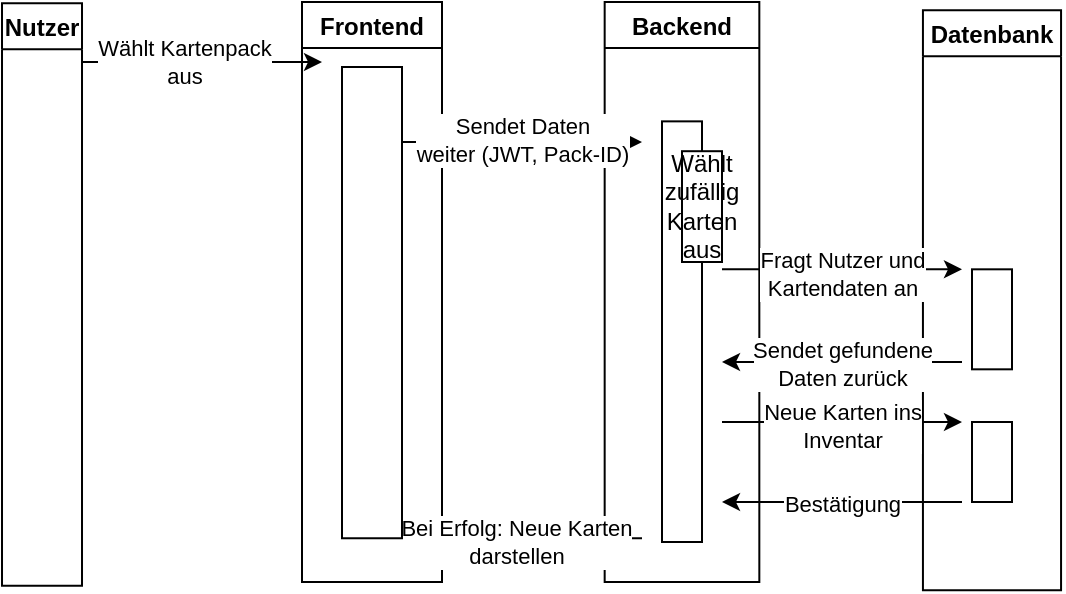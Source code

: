 <mxfile version="27.1.6">
  <diagram name="Anmeldung eines Nutzers" id="0">
    <mxGraphModel dx="790" dy="453" grid="1" gridSize="10" guides="1" tooltips="1" connect="1" arrows="1" fold="1" page="1" pageScale="1" pageWidth="600" pageHeight="200" math="0" shadow="0">
      <root>
        <mxCell id="0" />
        <mxCell id="1" parent="0" />
        <mxCell id="2" value="Nutzer" style="swimlane;horizontal=0;rotation=90;" parent="1" vertex="1">
          <mxGeometry x="-85.62" y="156.26" width="291.25" height="40" as="geometry" />
        </mxCell>
        <mxCell id="3" value="Frontend" style="swimlane;horizontal=0;rotation=90;container=0;" parent="1" vertex="1">
          <mxGeometry x="80" y="140" width="290" height="70" as="geometry" />
        </mxCell>
        <mxCell id="4" value="Backend" style="swimlane;horizontal=0;rotation=90;container=0;" parent="1" vertex="1">
          <mxGeometry x="235" y="136.33" width="290" height="77.33" as="geometry" />
        </mxCell>
        <mxCell id="CrXVt22Ujc1m_WxqW9t_-14" value="" style="endArrow=classic;html=1;rounded=0;" edge="1" parent="4">
          <mxGeometry width="50" height="50" relative="1" as="geometry">
            <mxPoint x="285" y="143.67" as="sourcePoint" />
            <mxPoint x="165" y="143.67" as="targetPoint" />
          </mxGeometry>
        </mxCell>
        <mxCell id="CrXVt22Ujc1m_WxqW9t_-15" value="Bestätigung" style="edgeLabel;html=1;align=center;verticalAlign=middle;resizable=0;points=[];" vertex="1" connectable="0" parent="CrXVt22Ujc1m_WxqW9t_-14">
          <mxGeometry x="-0.252" y="1" relative="1" as="geometry">
            <mxPoint x="-15" as="offset" />
          </mxGeometry>
        </mxCell>
        <mxCell id="5" value="Datenbank" style="swimlane;horizontal=0;rotation=90;container=0;" parent="1" vertex="1">
          <mxGeometry x="390" y="144.6" width="290" height="69.06" as="geometry" />
        </mxCell>
        <mxCell id="d6Bn9XBuzQaRhClG0Aky-25" value="" style="rounded=0;whiteSpace=wrap;html=1;" parent="5" vertex="1">
          <mxGeometry x="135" y="19.06" width="20" height="50" as="geometry" />
        </mxCell>
        <mxCell id="d6Bn9XBuzQaRhClG0Aky-26" value="" style="endArrow=classic;html=1;rounded=0;" parent="5" edge="1">
          <mxGeometry width="50" height="50" relative="1" as="geometry">
            <mxPoint x="130" y="65.4" as="sourcePoint" />
            <mxPoint x="10" y="65.4" as="targetPoint" />
          </mxGeometry>
        </mxCell>
        <mxCell id="d6Bn9XBuzQaRhClG0Aky-27" value="&lt;div&gt;Sendet gefundene&lt;/div&gt;&lt;div&gt;Daten zurück&lt;br&gt;&lt;/div&gt;" style="edgeLabel;html=1;align=center;verticalAlign=middle;resizable=0;points=[];" parent="d6Bn9XBuzQaRhClG0Aky-26" vertex="1" connectable="0">
          <mxGeometry x="-0.252" y="1" relative="1" as="geometry">
            <mxPoint x="-15" as="offset" />
          </mxGeometry>
        </mxCell>
        <mxCell id="d6Bn9XBuzQaRhClG0Aky-17" value="" style="endArrow=classic;html=1;rounded=0;" parent="5" edge="1">
          <mxGeometry width="50" height="50" relative="1" as="geometry">
            <mxPoint x="10" y="19.06" as="sourcePoint" />
            <mxPoint x="130" y="19.06" as="targetPoint" />
          </mxGeometry>
        </mxCell>
        <mxCell id="d6Bn9XBuzQaRhClG0Aky-18" value="&lt;div&gt;Fragt Nutzer und&lt;/div&gt;&lt;div&gt;Kartendaten an&lt;br&gt;&lt;/div&gt;" style="edgeLabel;html=1;align=center;verticalAlign=middle;resizable=0;points=[];" parent="d6Bn9XBuzQaRhClG0Aky-17" vertex="1" connectable="0">
          <mxGeometry x="0.205" y="-2" relative="1" as="geometry">
            <mxPoint x="-13" as="offset" />
          </mxGeometry>
        </mxCell>
        <mxCell id="d6Bn9XBuzQaRhClG0Aky-12" value="" style="endArrow=classic;html=1;rounded=0;" parent="1" edge="1">
          <mxGeometry width="50" height="50" relative="1" as="geometry">
            <mxPoint x="80" y="60" as="sourcePoint" />
            <mxPoint x="200" y="60" as="targetPoint" />
          </mxGeometry>
        </mxCell>
        <mxCell id="d6Bn9XBuzQaRhClG0Aky-13" value="&lt;div&gt;Wählt Kartenpack&lt;/div&gt;&lt;div&gt;aus&lt;br&gt;&lt;/div&gt;" style="edgeLabel;html=1;align=center;verticalAlign=middle;resizable=0;points=[];" parent="d6Bn9XBuzQaRhClG0Aky-12" vertex="1" connectable="0">
          <mxGeometry x="-0.129" relative="1" as="geometry">
            <mxPoint x="-2" as="offset" />
          </mxGeometry>
        </mxCell>
        <mxCell id="d6Bn9XBuzQaRhClG0Aky-14" value="" style="endArrow=classic;html=1;rounded=0;" parent="1" edge="1">
          <mxGeometry width="50" height="50" relative="1" as="geometry">
            <mxPoint x="240" y="100" as="sourcePoint" />
            <mxPoint x="360" y="100" as="targetPoint" />
          </mxGeometry>
        </mxCell>
        <mxCell id="d6Bn9XBuzQaRhClG0Aky-16" value="&lt;div&gt;Sendet Daten&lt;/div&gt;&lt;div&gt;weiter (JWT, Pack-ID) &lt;/div&gt;" style="edgeLabel;html=1;align=center;verticalAlign=middle;resizable=0;points=[];" parent="d6Bn9XBuzQaRhClG0Aky-14" vertex="1" connectable="0">
          <mxGeometry x="0.252" y="1" relative="1" as="geometry">
            <mxPoint x="-15" as="offset" />
          </mxGeometry>
        </mxCell>
        <mxCell id="d6Bn9XBuzQaRhClG0Aky-28" value="" style="endArrow=classic;html=1;rounded=0;" parent="1" edge="1">
          <mxGeometry width="50" height="50" relative="1" as="geometry">
            <mxPoint x="360" y="298.13" as="sourcePoint" />
            <mxPoint x="240" y="298.13" as="targetPoint" />
          </mxGeometry>
        </mxCell>
        <mxCell id="d6Bn9XBuzQaRhClG0Aky-29" value="Bei Erfolg: Neue Karten&lt;br&gt;darstellen" style="edgeLabel;html=1;align=center;verticalAlign=middle;resizable=0;points=[];" parent="d6Bn9XBuzQaRhClG0Aky-28" vertex="1" connectable="0">
          <mxGeometry x="0.052" y="2" relative="1" as="geometry">
            <mxPoint as="offset" />
          </mxGeometry>
        </mxCell>
        <mxCell id="d6Bn9XBuzQaRhClG0Aky-19" value="" style="rounded=0;whiteSpace=wrap;html=1;" parent="1" vertex="1">
          <mxGeometry x="210" y="62.5" width="30" height="235.63" as="geometry" />
        </mxCell>
        <mxCell id="d6Bn9XBuzQaRhClG0Aky-24" value="" style="rounded=0;whiteSpace=wrap;html=1;" parent="1" vertex="1">
          <mxGeometry x="370" y="89.68" width="20" height="210.32" as="geometry" />
        </mxCell>
        <mxCell id="CrXVt22Ujc1m_WxqW9t_-6" value="" style="rounded=0;whiteSpace=wrap;html=1;" vertex="1" parent="1">
          <mxGeometry x="525" y="240" width="20" height="40" as="geometry" />
        </mxCell>
        <mxCell id="CrXVt22Ujc1m_WxqW9t_-11" value="Wählt zufällig Karten aus" style="rounded=0;whiteSpace=wrap;html=1;" vertex="1" parent="1">
          <mxGeometry x="380" y="104.6" width="20" height="55.4" as="geometry" />
        </mxCell>
        <mxCell id="CrXVt22Ujc1m_WxqW9t_-12" value="" style="endArrow=classic;html=1;rounded=0;" edge="1" parent="1">
          <mxGeometry width="50" height="50" relative="1" as="geometry">
            <mxPoint x="400" y="240" as="sourcePoint" />
            <mxPoint x="520" y="240" as="targetPoint" />
          </mxGeometry>
        </mxCell>
        <mxCell id="CrXVt22Ujc1m_WxqW9t_-13" value="Neue Karten ins&lt;br&gt;Inventar" style="edgeLabel;html=1;align=center;verticalAlign=middle;resizable=0;points=[];" vertex="1" connectable="0" parent="CrXVt22Ujc1m_WxqW9t_-12">
          <mxGeometry x="0.205" y="-2" relative="1" as="geometry">
            <mxPoint x="-13" as="offset" />
          </mxGeometry>
        </mxCell>
      </root>
    </mxGraphModel>
  </diagram>
</mxfile>
